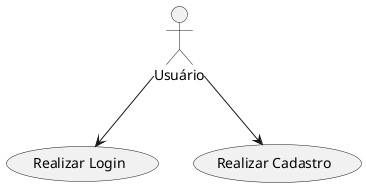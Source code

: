 @startuml UC - redeSocial
actor "Usuário" as user

usecase "Realizar Login" as login
usecase "Realizar Cadastro" as cadastro

user --> login
user --> cadastro

@enduml
